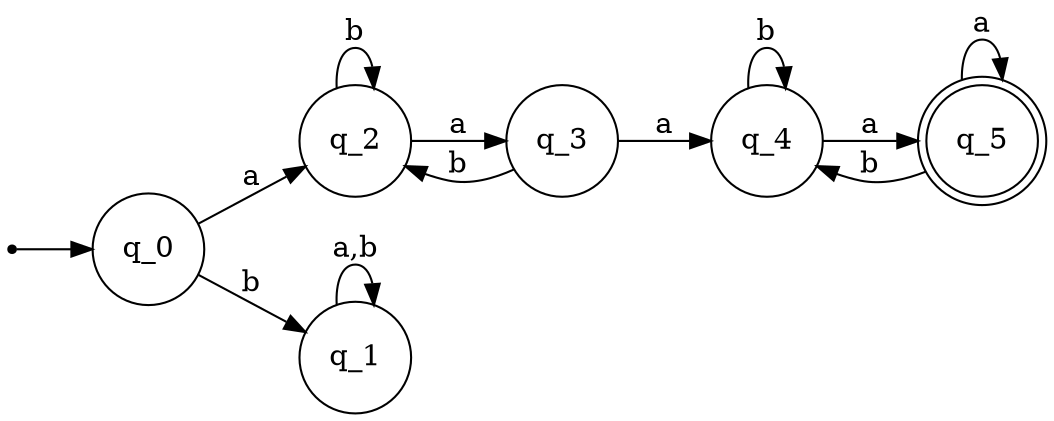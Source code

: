 digraph dfa_6 {
	rankdir=LR;
	size="8,5"
	node [shape=point]; qi
	node [shape=doublecircle]; q_5;
	node [shape=circle]
	qi -> q_0
	q_0 -> q_2 [label="a"];
	q_0 -> q_1 [label="b"];
	q_1 -> q_1 [label="a,b"];
	q_2 -> q_2 [label="b"];
	q_2 -> q_3 [label="a"];
	q_3 -> q_2 [label="b"];
	q_3 -> q_4 [label="a"];
	q_4 -> q_4 [label="b"];
	q_4 -> q_5 [label="a"];
	q_5 -> q_5 [label="a"];
	q_5 -> q_4 [label="b"];
}
